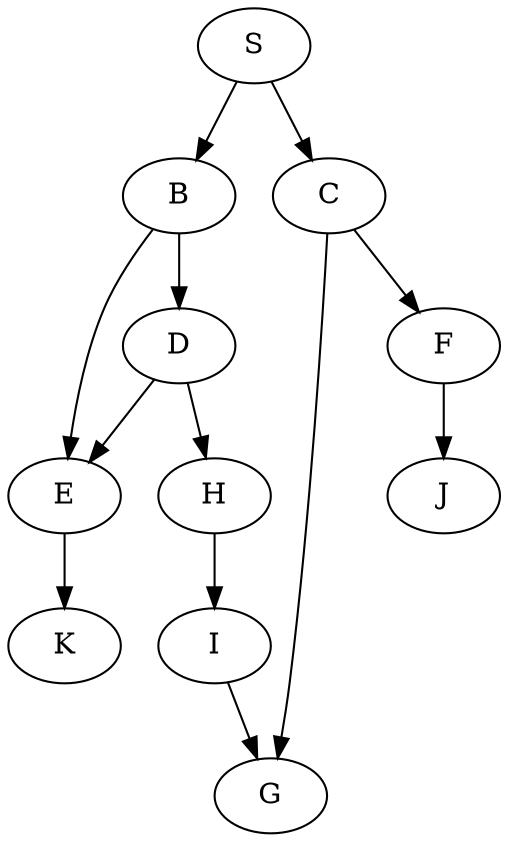strict digraph  {
	graph [ranksep=equally];
	S -> B;
	S -> C;
	B -> D;
	B -> E;
	C -> G;
	C -> F;
	D -> E;
	D -> H;
	E -> K;
	F -> J;
	H -> I;
	I -> G;
}
